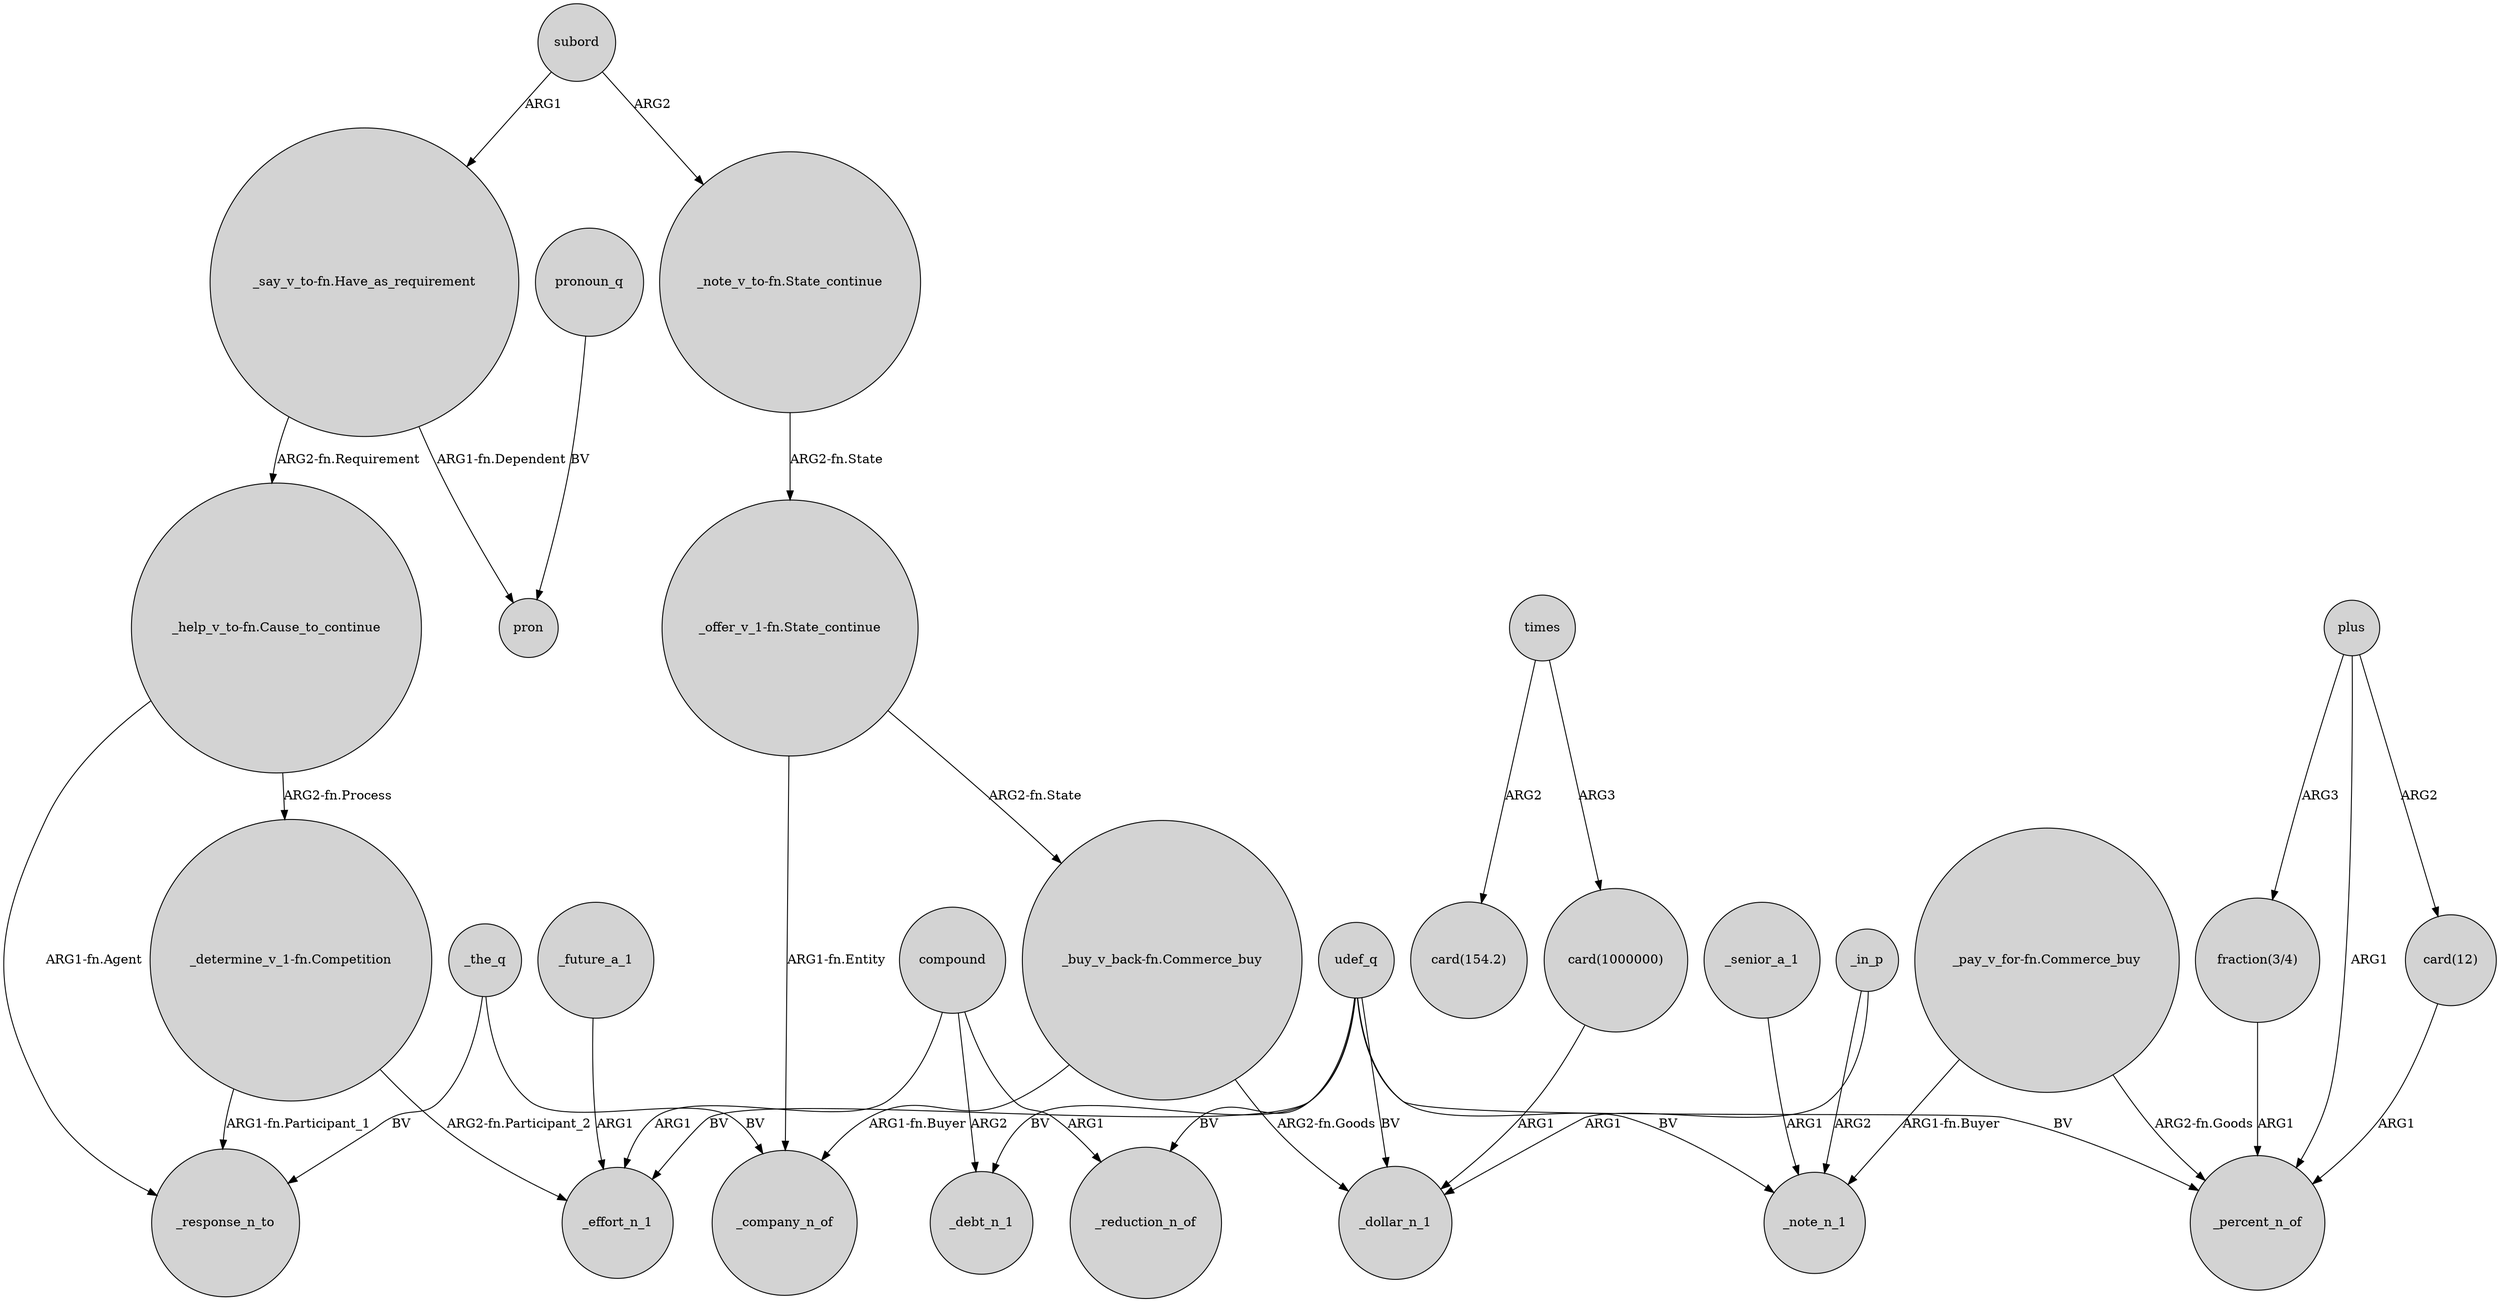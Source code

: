 digraph {
	node [shape=circle style=filled]
	udef_q -> _effort_n_1 [label=BV]
	"_say_v_to-fn.Have_as_requirement" -> "_help_v_to-fn.Cause_to_continue" [label="ARG2-fn.Requirement"]
	"_determine_v_1-fn.Competition" -> _response_n_to [label="ARG1-fn.Participant_1"]
	"_help_v_to-fn.Cause_to_continue" -> _response_n_to [label="ARG1-fn.Agent"]
	_senior_a_1 -> _note_n_1 [label=ARG1]
	"_determine_v_1-fn.Competition" -> _effort_n_1 [label="ARG2-fn.Participant_2"]
	plus -> "card(12)" [label=ARG2]
	"_offer_v_1-fn.State_continue" -> "_buy_v_back-fn.Commerce_buy" [label="ARG2-fn.State"]
	times -> "card(1000000)" [label=ARG3]
	compound -> _effort_n_1 [label=ARG1]
	compound -> _reduction_n_of [label=ARG1]
	_the_q -> _response_n_to [label=BV]
	plus -> _percent_n_of [label=ARG1]
	"_buy_v_back-fn.Commerce_buy" -> _dollar_n_1 [label="ARG2-fn.Goods"]
	"_help_v_to-fn.Cause_to_continue" -> "_determine_v_1-fn.Competition" [label="ARG2-fn.Process"]
	pronoun_q -> pron [label=BV]
	_in_p -> _dollar_n_1 [label=ARG1]
	subord -> "_note_v_to-fn.State_continue" [label=ARG2]
	times -> "card(154.2)" [label=ARG2]
	udef_q -> _debt_n_1 [label=BV]
	udef_q -> _percent_n_of [label=BV]
	"_buy_v_back-fn.Commerce_buy" -> _company_n_of [label="ARG1-fn.Buyer"]
	_future_a_1 -> _effort_n_1 [label=ARG1]
	udef_q -> _reduction_n_of [label=BV]
	"_say_v_to-fn.Have_as_requirement" -> pron [label="ARG1-fn.Dependent"]
	"card(12)" -> _percent_n_of [label=ARG1]
	udef_q -> _note_n_1 [label=BV]
	udef_q -> _dollar_n_1 [label=BV]
	"card(1000000)" -> _dollar_n_1 [label=ARG1]
	"_note_v_to-fn.State_continue" -> "_offer_v_1-fn.State_continue" [label="ARG2-fn.State"]
	compound -> _debt_n_1 [label=ARG2]
	"_pay_v_for-fn.Commerce_buy" -> _note_n_1 [label="ARG1-fn.Buyer"]
	"fraction(3/4)" -> _percent_n_of [label=ARG1]
	"_pay_v_for-fn.Commerce_buy" -> _percent_n_of [label="ARG2-fn.Goods"]
	plus -> "fraction(3/4)" [label=ARG3]
	_in_p -> _note_n_1 [label=ARG2]
	"_offer_v_1-fn.State_continue" -> _company_n_of [label="ARG1-fn.Entity"]
	subord -> "_say_v_to-fn.Have_as_requirement" [label=ARG1]
	_the_q -> _company_n_of [label=BV]
}
